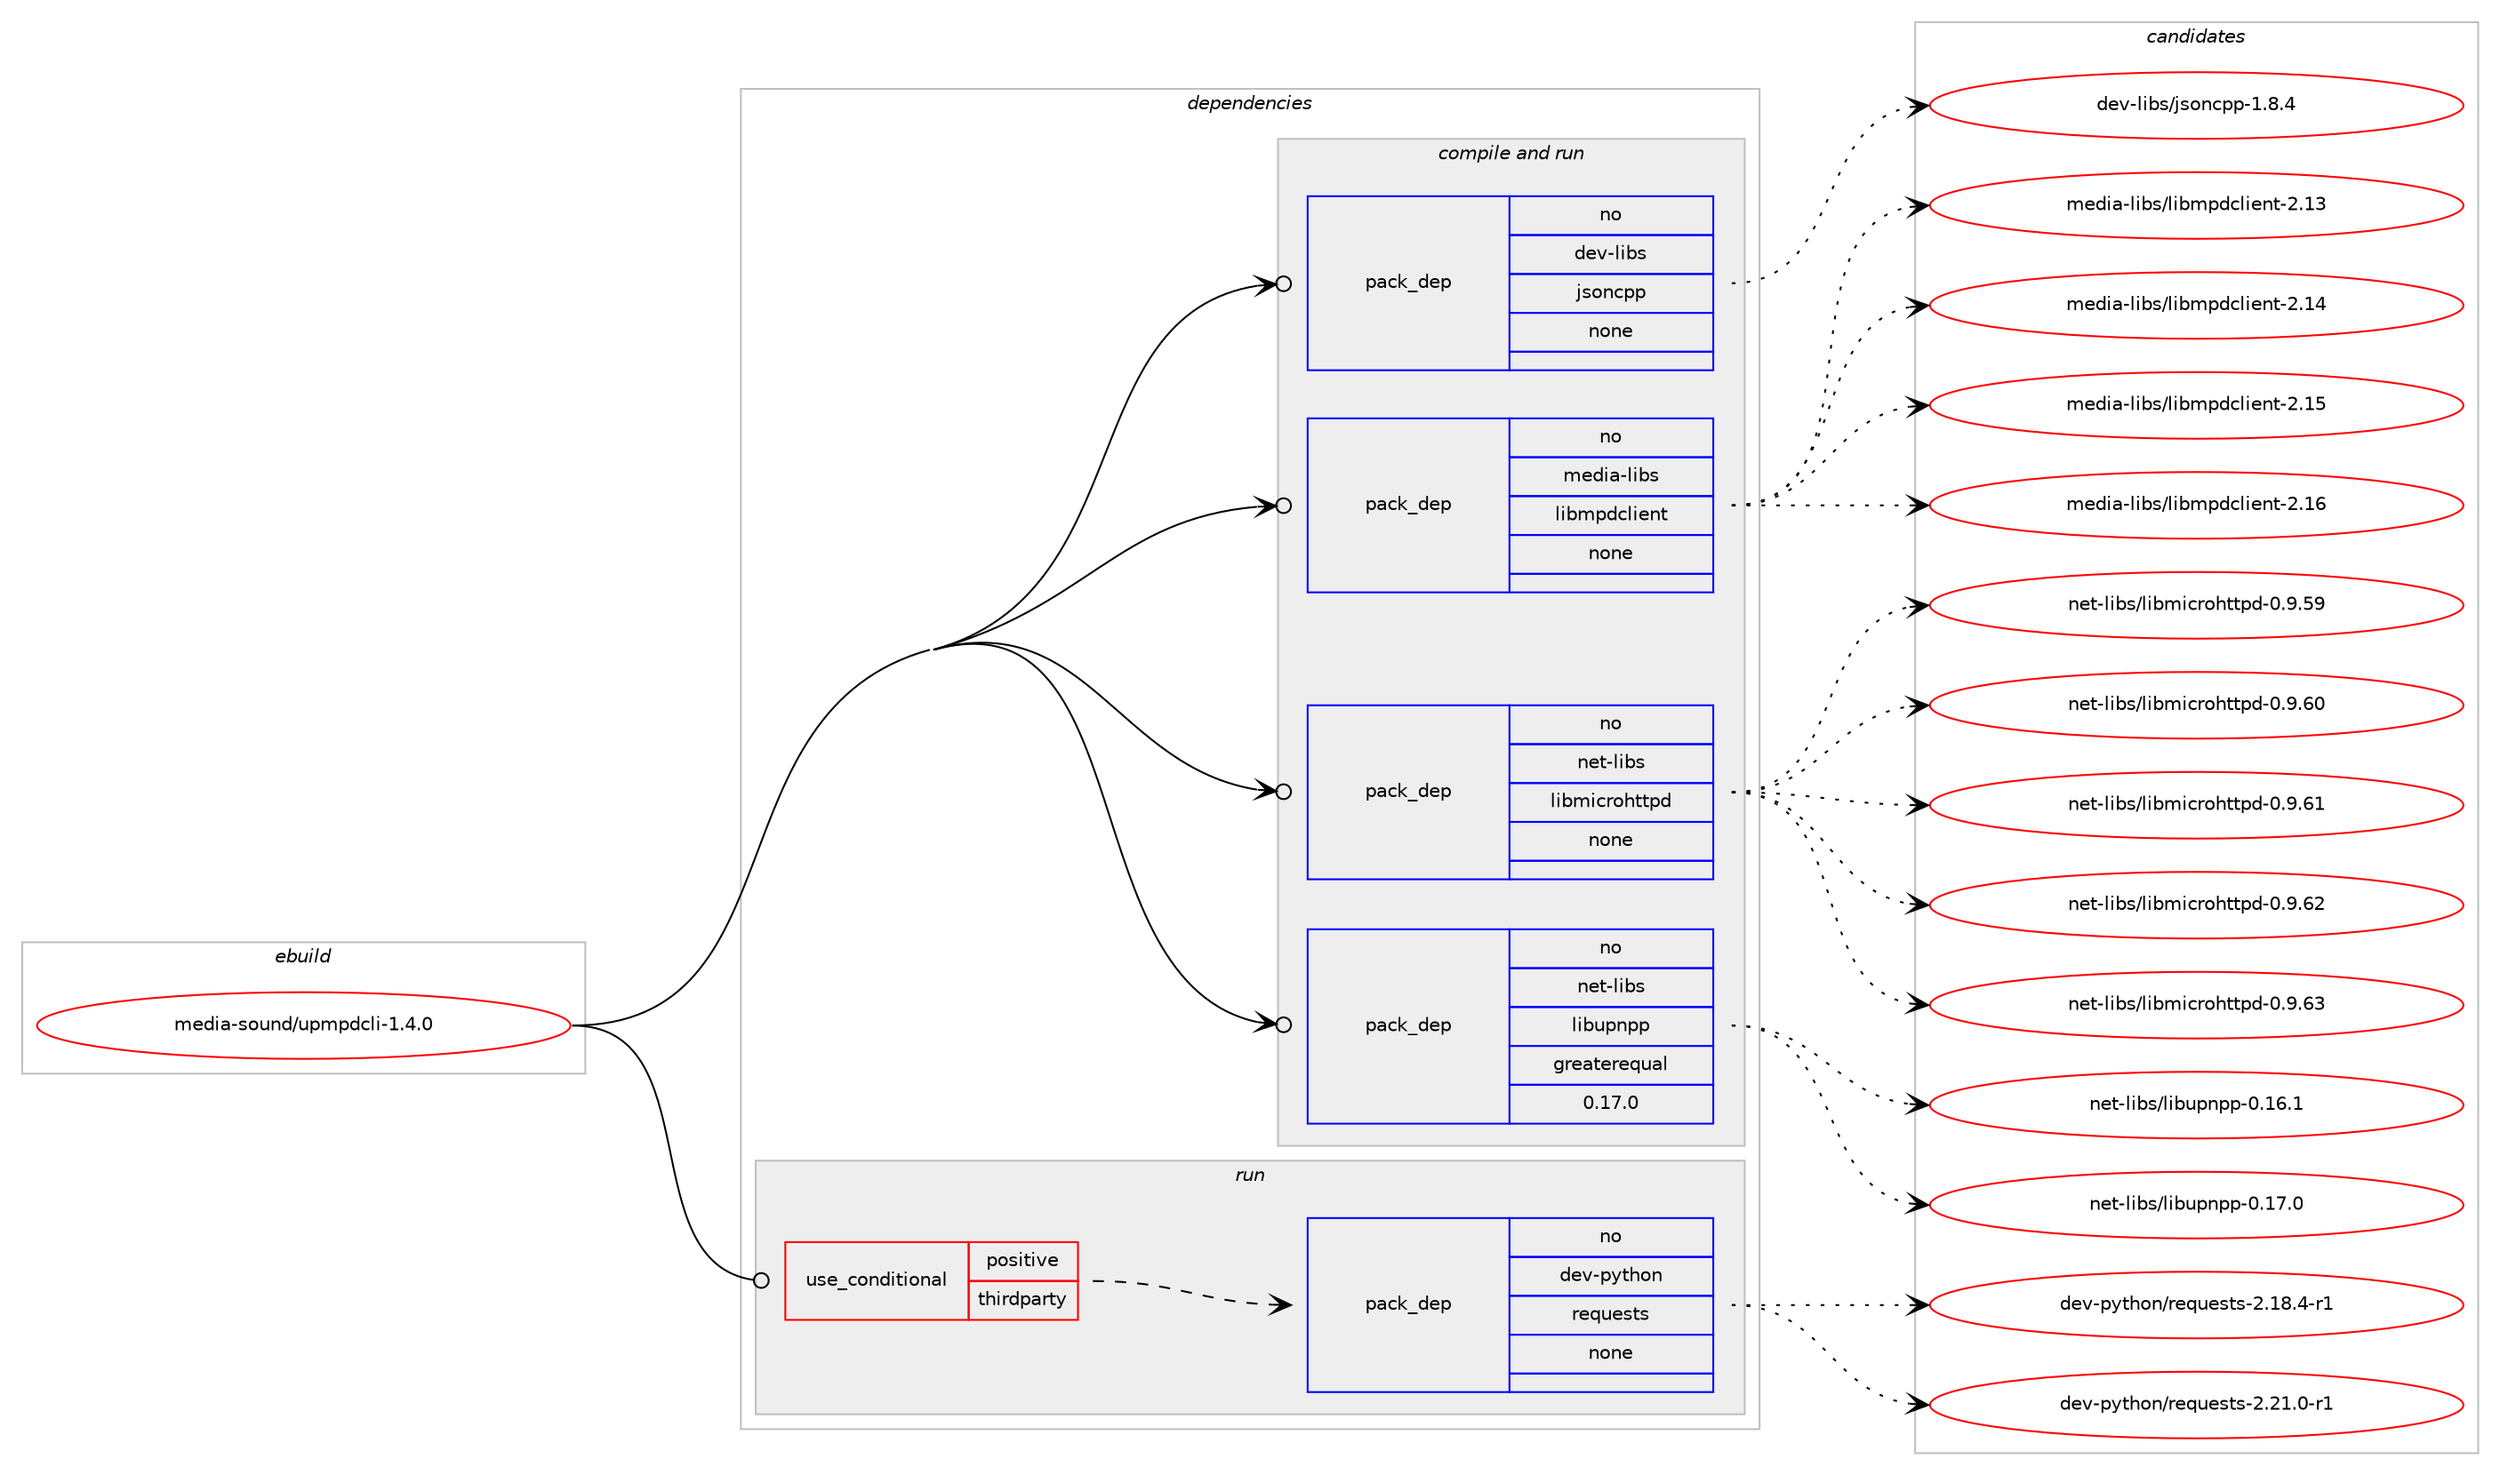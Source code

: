 digraph prolog {

# *************
# Graph options
# *************

newrank=true;
concentrate=true;
compound=true;
graph [rankdir=LR,fontname=Helvetica,fontsize=10,ranksep=1.5];#, ranksep=2.5, nodesep=0.2];
edge  [arrowhead=vee];
node  [fontname=Helvetica,fontsize=10];

# **********
# The ebuild
# **********

subgraph cluster_leftcol {
color=gray;
rank=same;
label=<<i>ebuild</i>>;
id [label="media-sound/upmpdcli-1.4.0", color=red, width=4, href="../media-sound/upmpdcli-1.4.0.svg"];
}

# ****************
# The dependencies
# ****************

subgraph cluster_midcol {
color=gray;
label=<<i>dependencies</i>>;
subgraph cluster_compile {
fillcolor="#eeeeee";
style=filled;
label=<<i>compile</i>>;
}
subgraph cluster_compileandrun {
fillcolor="#eeeeee";
style=filled;
label=<<i>compile and run</i>>;
subgraph pack1166649 {
dependency1631376 [label=<<TABLE BORDER="0" CELLBORDER="1" CELLSPACING="0" CELLPADDING="4" WIDTH="220"><TR><TD ROWSPAN="6" CELLPADDING="30">pack_dep</TD></TR><TR><TD WIDTH="110">no</TD></TR><TR><TD>dev-libs</TD></TR><TR><TD>jsoncpp</TD></TR><TR><TD>none</TD></TR><TR><TD></TD></TR></TABLE>>, shape=none, color=blue];
}
id:e -> dependency1631376:w [weight=20,style="solid",arrowhead="odotvee"];
subgraph pack1166650 {
dependency1631377 [label=<<TABLE BORDER="0" CELLBORDER="1" CELLSPACING="0" CELLPADDING="4" WIDTH="220"><TR><TD ROWSPAN="6" CELLPADDING="30">pack_dep</TD></TR><TR><TD WIDTH="110">no</TD></TR><TR><TD>media-libs</TD></TR><TR><TD>libmpdclient</TD></TR><TR><TD>none</TD></TR><TR><TD></TD></TR></TABLE>>, shape=none, color=blue];
}
id:e -> dependency1631377:w [weight=20,style="solid",arrowhead="odotvee"];
subgraph pack1166651 {
dependency1631378 [label=<<TABLE BORDER="0" CELLBORDER="1" CELLSPACING="0" CELLPADDING="4" WIDTH="220"><TR><TD ROWSPAN="6" CELLPADDING="30">pack_dep</TD></TR><TR><TD WIDTH="110">no</TD></TR><TR><TD>net-libs</TD></TR><TR><TD>libmicrohttpd</TD></TR><TR><TD>none</TD></TR><TR><TD></TD></TR></TABLE>>, shape=none, color=blue];
}
id:e -> dependency1631378:w [weight=20,style="solid",arrowhead="odotvee"];
subgraph pack1166652 {
dependency1631379 [label=<<TABLE BORDER="0" CELLBORDER="1" CELLSPACING="0" CELLPADDING="4" WIDTH="220"><TR><TD ROWSPAN="6" CELLPADDING="30">pack_dep</TD></TR><TR><TD WIDTH="110">no</TD></TR><TR><TD>net-libs</TD></TR><TR><TD>libupnpp</TD></TR><TR><TD>greaterequal</TD></TR><TR><TD>0.17.0</TD></TR></TABLE>>, shape=none, color=blue];
}
id:e -> dependency1631379:w [weight=20,style="solid",arrowhead="odotvee"];
}
subgraph cluster_run {
fillcolor="#eeeeee";
style=filled;
label=<<i>run</i>>;
subgraph cond438378 {
dependency1631380 [label=<<TABLE BORDER="0" CELLBORDER="1" CELLSPACING="0" CELLPADDING="4"><TR><TD ROWSPAN="3" CELLPADDING="10">use_conditional</TD></TR><TR><TD>positive</TD></TR><TR><TD>thirdparty</TD></TR></TABLE>>, shape=none, color=red];
subgraph pack1166653 {
dependency1631381 [label=<<TABLE BORDER="0" CELLBORDER="1" CELLSPACING="0" CELLPADDING="4" WIDTH="220"><TR><TD ROWSPAN="6" CELLPADDING="30">pack_dep</TD></TR><TR><TD WIDTH="110">no</TD></TR><TR><TD>dev-python</TD></TR><TR><TD>requests</TD></TR><TR><TD>none</TD></TR><TR><TD></TD></TR></TABLE>>, shape=none, color=blue];
}
dependency1631380:e -> dependency1631381:w [weight=20,style="dashed",arrowhead="vee"];
}
id:e -> dependency1631380:w [weight=20,style="solid",arrowhead="odot"];
}
}

# **************
# The candidates
# **************

subgraph cluster_choices {
rank=same;
color=gray;
label=<<i>candidates</i>>;

subgraph choice1166649 {
color=black;
nodesep=1;
choice10010111845108105981154710611511111099112112454946564652 [label="dev-libs/jsoncpp-1.8.4", color=red, width=4,href="../dev-libs/jsoncpp-1.8.4.svg"];
dependency1631376:e -> choice10010111845108105981154710611511111099112112454946564652:w [style=dotted,weight="100"];
}
subgraph choice1166650 {
color=black;
nodesep=1;
choice1091011001059745108105981154710810598109112100991081051011101164550464951 [label="media-libs/libmpdclient-2.13", color=red, width=4,href="../media-libs/libmpdclient-2.13.svg"];
choice1091011001059745108105981154710810598109112100991081051011101164550464952 [label="media-libs/libmpdclient-2.14", color=red, width=4,href="../media-libs/libmpdclient-2.14.svg"];
choice1091011001059745108105981154710810598109112100991081051011101164550464953 [label="media-libs/libmpdclient-2.15", color=red, width=4,href="../media-libs/libmpdclient-2.15.svg"];
choice1091011001059745108105981154710810598109112100991081051011101164550464954 [label="media-libs/libmpdclient-2.16", color=red, width=4,href="../media-libs/libmpdclient-2.16.svg"];
dependency1631377:e -> choice1091011001059745108105981154710810598109112100991081051011101164550464951:w [style=dotted,weight="100"];
dependency1631377:e -> choice1091011001059745108105981154710810598109112100991081051011101164550464952:w [style=dotted,weight="100"];
dependency1631377:e -> choice1091011001059745108105981154710810598109112100991081051011101164550464953:w [style=dotted,weight="100"];
dependency1631377:e -> choice1091011001059745108105981154710810598109112100991081051011101164550464954:w [style=dotted,weight="100"];
}
subgraph choice1166651 {
color=black;
nodesep=1;
choice110101116451081059811547108105981091059911411110411611611210045484657465357 [label="net-libs/libmicrohttpd-0.9.59", color=red, width=4,href="../net-libs/libmicrohttpd-0.9.59.svg"];
choice110101116451081059811547108105981091059911411110411611611210045484657465448 [label="net-libs/libmicrohttpd-0.9.60", color=red, width=4,href="../net-libs/libmicrohttpd-0.9.60.svg"];
choice110101116451081059811547108105981091059911411110411611611210045484657465449 [label="net-libs/libmicrohttpd-0.9.61", color=red, width=4,href="../net-libs/libmicrohttpd-0.9.61.svg"];
choice110101116451081059811547108105981091059911411110411611611210045484657465450 [label="net-libs/libmicrohttpd-0.9.62", color=red, width=4,href="../net-libs/libmicrohttpd-0.9.62.svg"];
choice110101116451081059811547108105981091059911411110411611611210045484657465451 [label="net-libs/libmicrohttpd-0.9.63", color=red, width=4,href="../net-libs/libmicrohttpd-0.9.63.svg"];
dependency1631378:e -> choice110101116451081059811547108105981091059911411110411611611210045484657465357:w [style=dotted,weight="100"];
dependency1631378:e -> choice110101116451081059811547108105981091059911411110411611611210045484657465448:w [style=dotted,weight="100"];
dependency1631378:e -> choice110101116451081059811547108105981091059911411110411611611210045484657465449:w [style=dotted,weight="100"];
dependency1631378:e -> choice110101116451081059811547108105981091059911411110411611611210045484657465450:w [style=dotted,weight="100"];
dependency1631378:e -> choice110101116451081059811547108105981091059911411110411611611210045484657465451:w [style=dotted,weight="100"];
}
subgraph choice1166652 {
color=black;
nodesep=1;
choice1101011164510810598115471081059811711211011211245484649544649 [label="net-libs/libupnpp-0.16.1", color=red, width=4,href="../net-libs/libupnpp-0.16.1.svg"];
choice1101011164510810598115471081059811711211011211245484649554648 [label="net-libs/libupnpp-0.17.0", color=red, width=4,href="../net-libs/libupnpp-0.17.0.svg"];
dependency1631379:e -> choice1101011164510810598115471081059811711211011211245484649544649:w [style=dotted,weight="100"];
dependency1631379:e -> choice1101011164510810598115471081059811711211011211245484649554648:w [style=dotted,weight="100"];
}
subgraph choice1166653 {
color=black;
nodesep=1;
choice1001011184511212111610411111047114101113117101115116115455046495646524511449 [label="dev-python/requests-2.18.4-r1", color=red, width=4,href="../dev-python/requests-2.18.4-r1.svg"];
choice1001011184511212111610411111047114101113117101115116115455046504946484511449 [label="dev-python/requests-2.21.0-r1", color=red, width=4,href="../dev-python/requests-2.21.0-r1.svg"];
dependency1631381:e -> choice1001011184511212111610411111047114101113117101115116115455046495646524511449:w [style=dotted,weight="100"];
dependency1631381:e -> choice1001011184511212111610411111047114101113117101115116115455046504946484511449:w [style=dotted,weight="100"];
}
}

}
